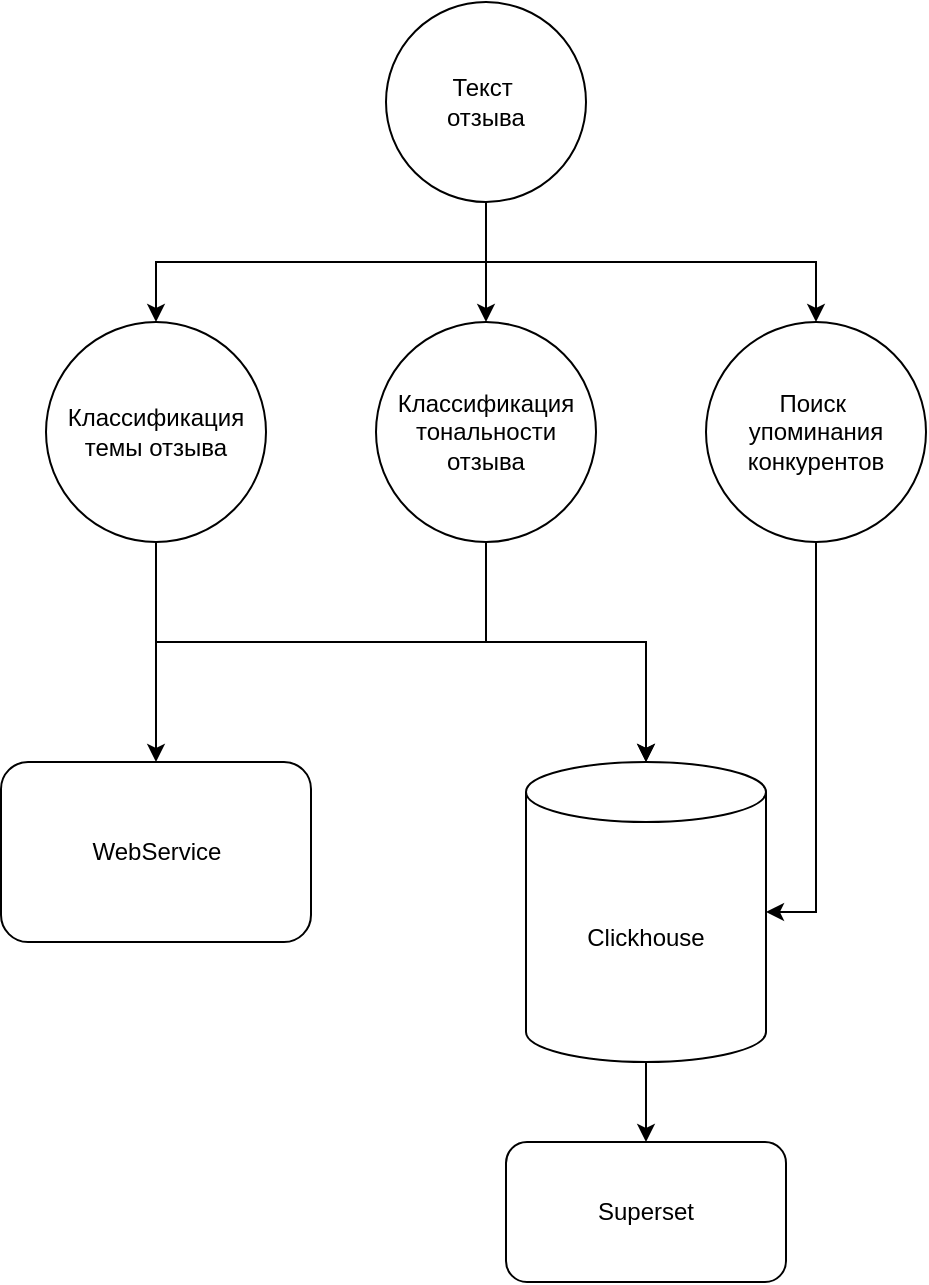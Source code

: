 <mxfile version="28.2.3">
  <diagram name="Страница — 1" id="Ipv9d9LjuOsUxJTzo1yt">
    <mxGraphModel grid="1" page="1" gridSize="10" guides="1" tooltips="1" connect="1" arrows="1" fold="1" pageScale="1" pageWidth="827" pageHeight="1169" math="0" shadow="0">
      <root>
        <mxCell id="0" />
        <mxCell id="1" parent="0" />
        <mxCell id="tL8ljKS5sOrN-HYQxTDB-18" style="edgeStyle=orthogonalEdgeStyle;rounded=0;orthogonalLoop=1;jettySize=auto;html=1;entryX=0.5;entryY=0;entryDx=0;entryDy=0;" edge="1" parent="1" source="2fkLR0gqcW9nhAtpeb0_-1" target="2fkLR0gqcW9nhAtpeb0_-2">
          <mxGeometry relative="1" as="geometry" />
        </mxCell>
        <mxCell id="2fkLR0gqcW9nhAtpeb0_-1" value="Clickhouse" style="shape=cylinder3;whiteSpace=wrap;html=1;boundedLbl=1;backgroundOutline=1;size=15;" vertex="1" parent="1">
          <mxGeometry x="160" y="410" width="120" height="150" as="geometry" />
        </mxCell>
        <mxCell id="2fkLR0gqcW9nhAtpeb0_-2" value="Superset" style="rounded=1;whiteSpace=wrap;html=1;" vertex="1" parent="1">
          <mxGeometry x="150" y="600" width="140" height="70" as="geometry" />
        </mxCell>
        <mxCell id="tL8ljKS5sOrN-HYQxTDB-4" style="edgeStyle=orthogonalEdgeStyle;rounded=0;orthogonalLoop=1;jettySize=auto;html=1;entryX=0.5;entryY=0;entryDx=0;entryDy=0;exitX=0.5;exitY=1;exitDx=0;exitDy=0;" edge="1" parent="1" source="tL8ljKS5sOrN-HYQxTDB-1" target="tL8ljKS5sOrN-HYQxTDB-2">
          <mxGeometry relative="1" as="geometry" />
        </mxCell>
        <mxCell id="tL8ljKS5sOrN-HYQxTDB-5" style="edgeStyle=orthogonalEdgeStyle;rounded=0;orthogonalLoop=1;jettySize=auto;html=1;entryX=0.5;entryY=0;entryDx=0;entryDy=0;" edge="1" parent="1" source="tL8ljKS5sOrN-HYQxTDB-1" target="tL8ljKS5sOrN-HYQxTDB-3">
          <mxGeometry relative="1" as="geometry" />
        </mxCell>
        <mxCell id="tL8ljKS5sOrN-HYQxTDB-7" style="edgeStyle=orthogonalEdgeStyle;rounded=0;orthogonalLoop=1;jettySize=auto;html=1;entryX=0.5;entryY=0;entryDx=0;entryDy=0;exitX=0.5;exitY=1;exitDx=0;exitDy=0;" edge="1" parent="1" source="tL8ljKS5sOrN-HYQxTDB-1" target="tL8ljKS5sOrN-HYQxTDB-6">
          <mxGeometry relative="1" as="geometry" />
        </mxCell>
        <mxCell id="tL8ljKS5sOrN-HYQxTDB-1" value="Текст&amp;nbsp;&lt;div&gt;отзыва&lt;/div&gt;" style="ellipse;whiteSpace=wrap;html=1;aspect=fixed;" vertex="1" parent="1">
          <mxGeometry x="90" y="30" width="100" height="100" as="geometry" />
        </mxCell>
        <mxCell id="tL8ljKS5sOrN-HYQxTDB-23" style="edgeStyle=orthogonalEdgeStyle;rounded=0;orthogonalLoop=1;jettySize=auto;html=1;entryX=0.5;entryY=0;entryDx=0;entryDy=0;" edge="1" parent="1" source="tL8ljKS5sOrN-HYQxTDB-2" target="tL8ljKS5sOrN-HYQxTDB-19">
          <mxGeometry relative="1" as="geometry" />
        </mxCell>
        <mxCell id="tL8ljKS5sOrN-HYQxTDB-2" value="Классификация&lt;div&gt;темы отзыва&lt;/div&gt;" style="ellipse;whiteSpace=wrap;html=1;aspect=fixed;" vertex="1" parent="1">
          <mxGeometry x="-80" y="190" width="110" height="110" as="geometry" />
        </mxCell>
        <mxCell id="tL8ljKS5sOrN-HYQxTDB-3" value="Классификация&lt;div&gt;тональности&lt;/div&gt;&lt;div&gt;отзыва&lt;/div&gt;" style="ellipse;whiteSpace=wrap;html=1;aspect=fixed;" vertex="1" parent="1">
          <mxGeometry x="85" y="190" width="110" height="110" as="geometry" />
        </mxCell>
        <mxCell id="tL8ljKS5sOrN-HYQxTDB-6" value="Поиск&amp;nbsp;&lt;div&gt;упоминания&lt;/div&gt;&lt;div&gt;конкурентов&lt;/div&gt;" style="ellipse;whiteSpace=wrap;html=1;aspect=fixed;" vertex="1" parent="1">
          <mxGeometry x="250" y="190" width="110" height="110" as="geometry" />
        </mxCell>
        <mxCell id="tL8ljKS5sOrN-HYQxTDB-19" value="WebService" style="rounded=1;whiteSpace=wrap;html=1;" vertex="1" parent="1">
          <mxGeometry x="-102.5" y="410" width="155" height="90" as="geometry" />
        </mxCell>
        <mxCell id="tL8ljKS5sOrN-HYQxTDB-24" style="edgeStyle=orthogonalEdgeStyle;rounded=0;orthogonalLoop=1;jettySize=auto;html=1;entryX=0.5;entryY=0;entryDx=0;entryDy=0;entryPerimeter=0;" edge="1" parent="1" source="tL8ljKS5sOrN-HYQxTDB-2" target="2fkLR0gqcW9nhAtpeb0_-1">
          <mxGeometry relative="1" as="geometry">
            <Array as="points">
              <mxPoint x="-25" y="350" />
              <mxPoint x="220" y="350" />
            </Array>
          </mxGeometry>
        </mxCell>
        <mxCell id="tL8ljKS5sOrN-HYQxTDB-26" style="edgeStyle=orthogonalEdgeStyle;rounded=0;orthogonalLoop=1;jettySize=auto;html=1;entryX=0.5;entryY=0;entryDx=0;entryDy=0;entryPerimeter=0;" edge="1" parent="1" source="tL8ljKS5sOrN-HYQxTDB-3" target="2fkLR0gqcW9nhAtpeb0_-1">
          <mxGeometry relative="1" as="geometry">
            <Array as="points">
              <mxPoint x="140" y="350" />
              <mxPoint x="220" y="350" />
            </Array>
          </mxGeometry>
        </mxCell>
        <mxCell id="tL8ljKS5sOrN-HYQxTDB-27" style="edgeStyle=orthogonalEdgeStyle;rounded=0;orthogonalLoop=1;jettySize=auto;html=1;entryX=1;entryY=0.5;entryDx=0;entryDy=0;entryPerimeter=0;" edge="1" parent="1" source="tL8ljKS5sOrN-HYQxTDB-6" target="2fkLR0gqcW9nhAtpeb0_-1">
          <mxGeometry relative="1" as="geometry" />
        </mxCell>
      </root>
    </mxGraphModel>
  </diagram>
</mxfile>

